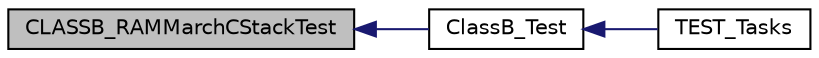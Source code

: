 digraph "CLASSB_RAMMarchCStackTest"
{
  edge [fontname="Helvetica",fontsize="10",labelfontname="Helvetica",labelfontsize="10"];
  node [fontname="Helvetica",fontsize="10",shape=record];
  rankdir="LR";
  Node25 [label="CLASSB_RAMMarchCStackTest",height=0.2,width=0.4,color="black", fillcolor="grey75", style="filled", fontcolor="black"];
  Node25 -> Node26 [dir="back",color="midnightblue",fontsize="10",style="solid",fontname="Helvetica"];
  Node26 [label="ClassB_Test",height=0.2,width=0.4,color="black", fillcolor="white", style="filled",URL="$inszt__test_8c.html#a0082d7f9f08c74e3744cba7f387d4f4f"];
  Node26 -> Node27 [dir="back",color="midnightblue",fontsize="10",style="solid",fontname="Helvetica"];
  Node27 [label="TEST_Tasks",height=0.2,width=0.4,color="black", fillcolor="white", style="filled",URL="$test_8h.html#a2186c6908f2d488a4daa437210e56675"];
}

